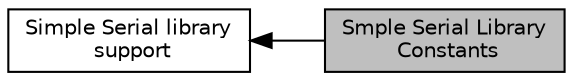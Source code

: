 digraph "Smple Serial Library Constants"
{
  edge [fontname="Helvetica",fontsize="10",labelfontname="Helvetica",labelfontsize="10"];
  node [fontname="Helvetica",fontsize="10",shape=record];
  rankdir=LR;
  Node1 [label="Simple Serial library\l support",height=0.2,width=0.4,color="black", fillcolor="white", style="filled",URL="$group__cssl__lib.html"];
  Node0 [label="Smple Serial Library\l Constants",height=0.2,width=0.4,color="black", fillcolor="grey75", style="filled", fontcolor="black"];
  Node1->Node0 [shape=plaintext, dir="back", style="solid"];
}
